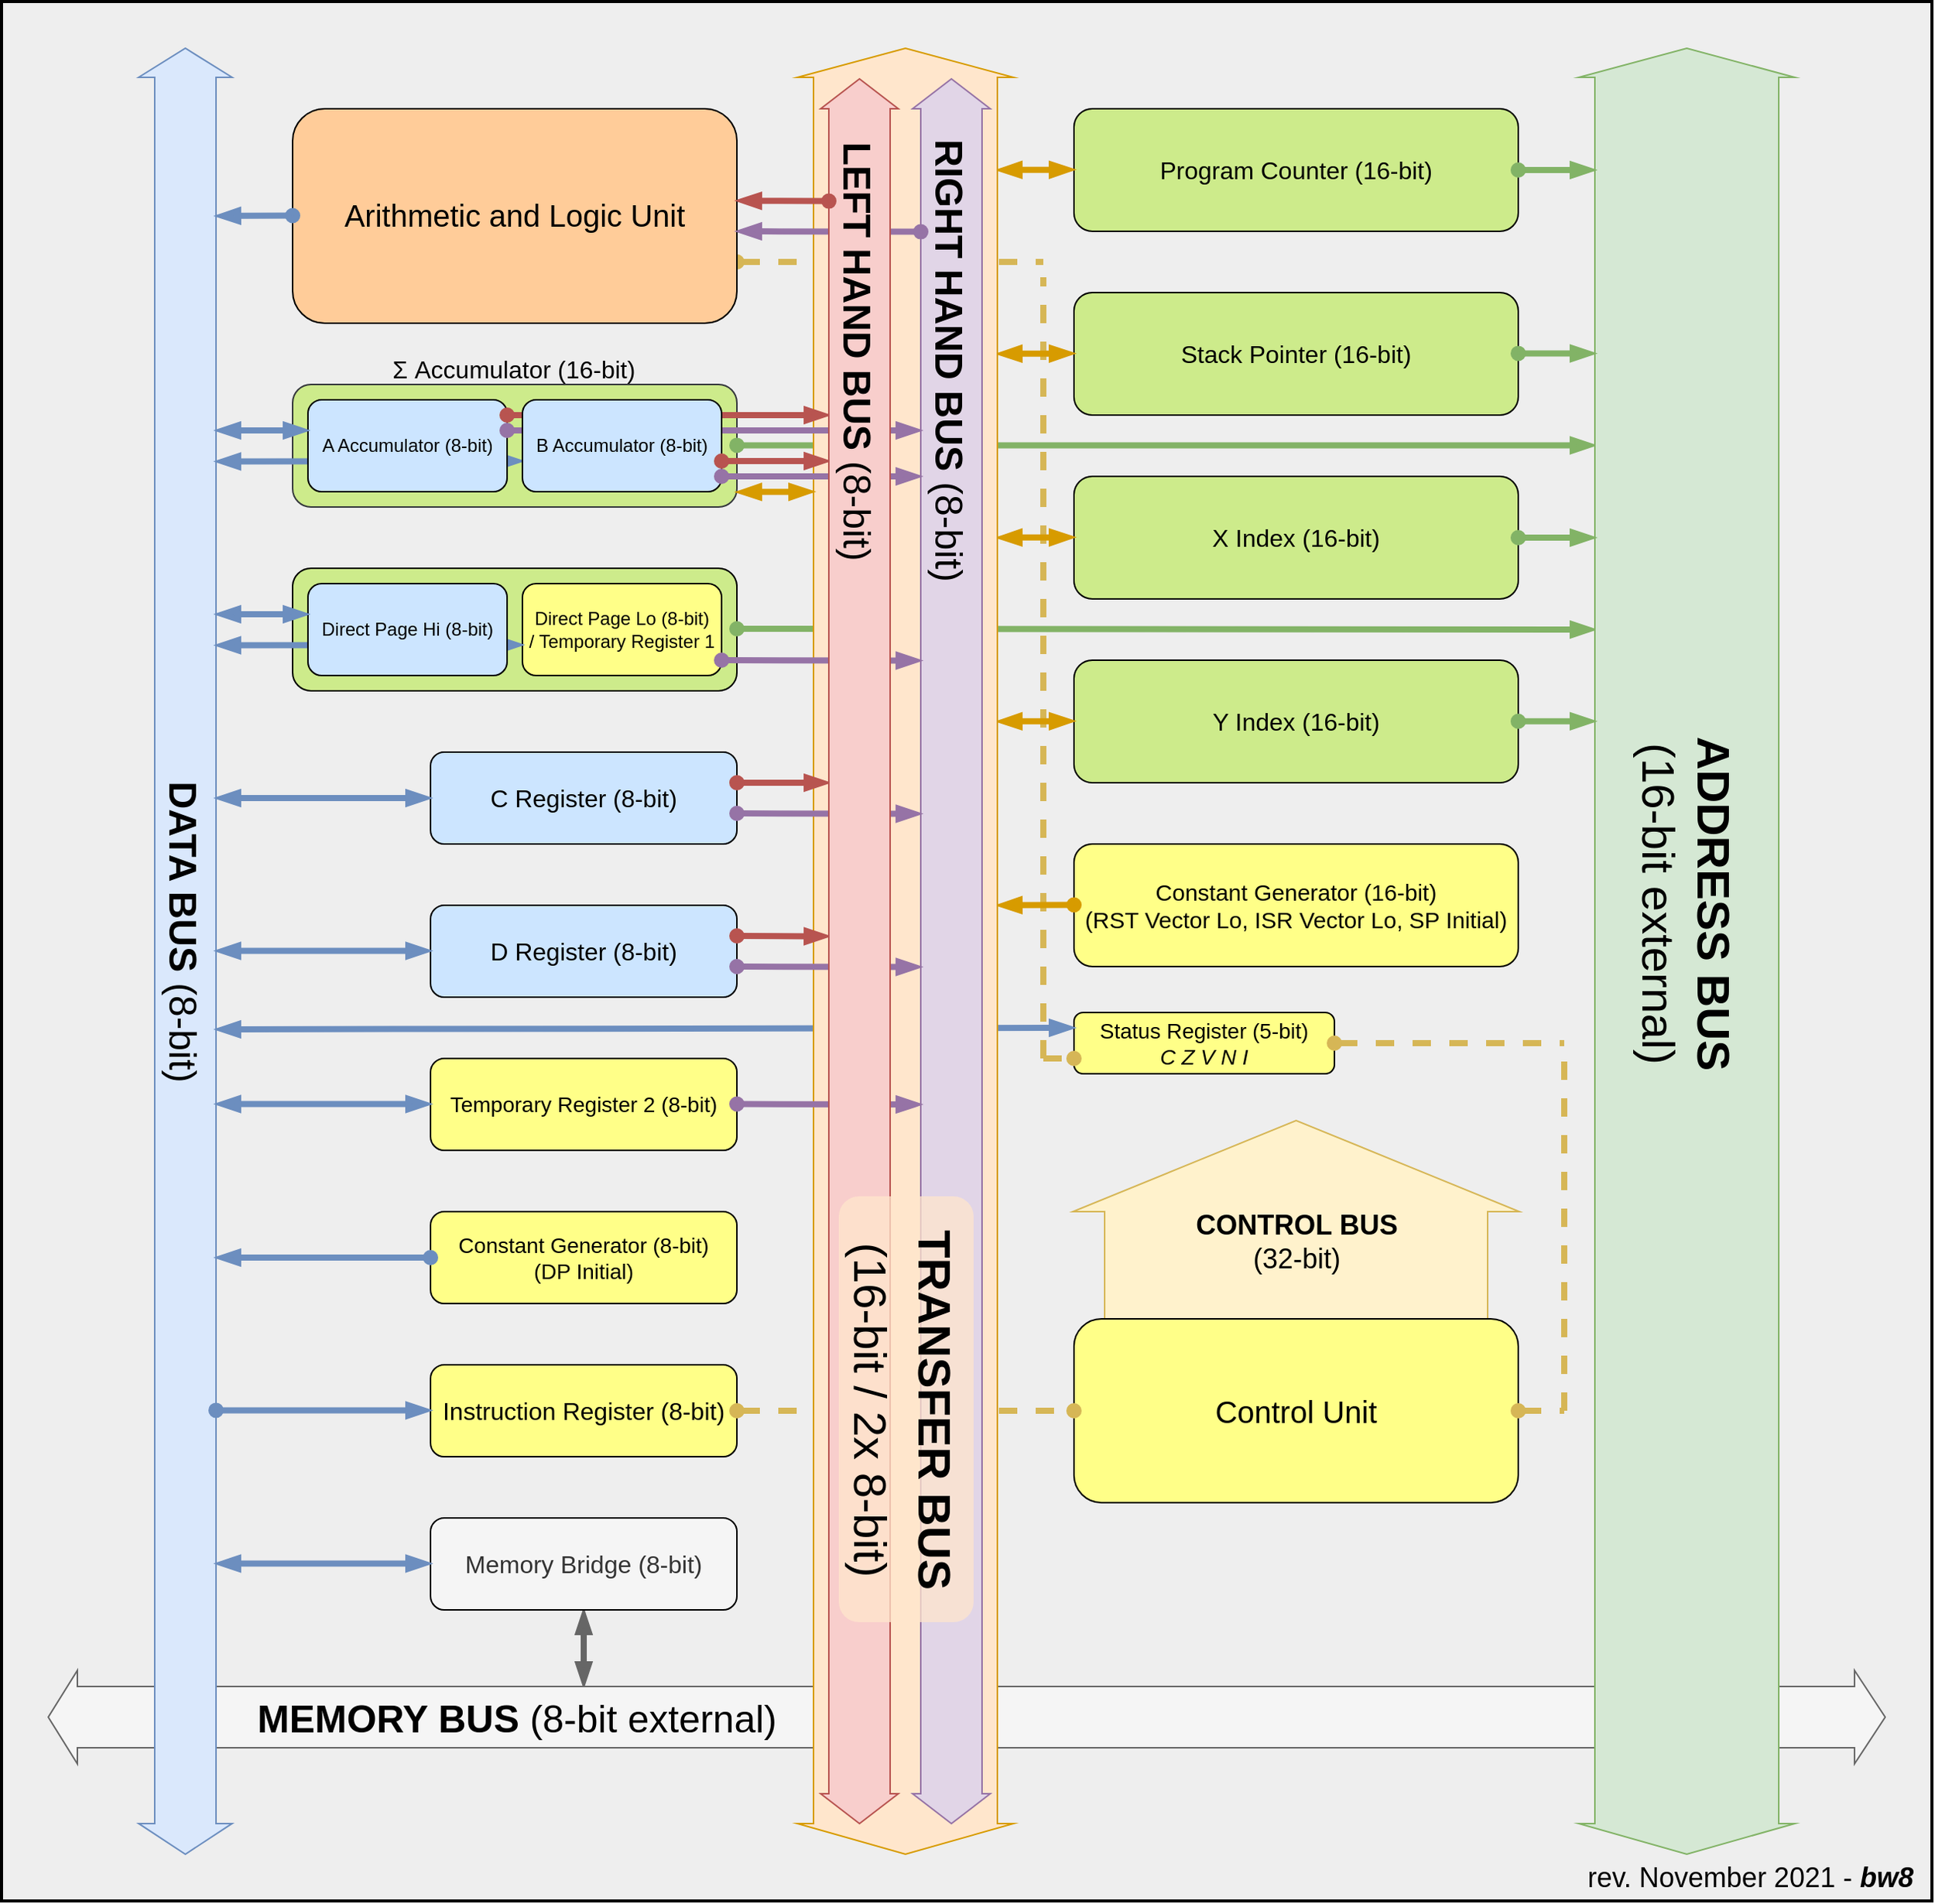 <mxfile version="15.8.2" type="device"><diagram id="3xA0JzpZQKegS_Z6yGqN" name="Page-1"><mxGraphModel dx="3593" dy="2568" grid="1" gridSize="10" guides="1" tooltips="1" connect="1" arrows="1" fold="1" page="1" pageScale="1" pageWidth="850" pageHeight="1100" math="0" shadow="0"><root><mxCell id="0"/><mxCell id="1" parent="0"/><mxCell id="4fX0qxgM_e4yd1toY-z5-153" value="" style="rounded=0;whiteSpace=wrap;html=1;labelBackgroundColor=none;fontSize=20;fillColor=#eeeeee;strokeColor=#000000;strokeWidth=2;" parent="1" vertex="1"><mxGeometry width="1260" height="1240" as="geometry"/></mxCell><mxCell id="4fX0qxgM_e4yd1toY-z5-66" value="" style="shape=flexArrow;endArrow=classic;html=1;rounded=0;fontSize=25;fontColor=#000000;strokeColor=#d6b656;width=250;endSize=19.512;endWidth=40.465;fillColor=#fff2cc;" parent="1" edge="1"><mxGeometry x="700" y="800" width="50" height="50" as="geometry"><mxPoint x="845" y="860.5" as="sourcePoint"/><mxPoint x="845" y="730" as="targetPoint"/></mxGeometry></mxCell><mxCell id="4fX0qxgM_e4yd1toY-z5-68" value="&lt;div style=&quot;font-size: 18px;&quot;&gt;&lt;font style=&quot;font-size: 18px;&quot;&gt;&lt;b style=&quot;font-size: 18px;&quot;&gt;&lt;font style=&quot;font-size: 18px;&quot;&gt;CONTROL BUS&lt;/font&gt;&lt;/b&gt;&lt;/font&gt;&lt;/div&gt;&lt;div style=&quot;font-size: 18px;&quot;&gt;&lt;font style=&quot;font-size: 18px;&quot;&gt;(32-bit)&lt;br style=&quot;font-size: 18px;&quot;&gt;&lt;/font&gt;&lt;/div&gt;" style="edgeLabel;html=1;align=center;verticalAlign=middle;resizable=0;points=[];fontSize=18;fontColor=#000000;labelBackgroundColor=none;" parent="4fX0qxgM_e4yd1toY-z5-66" vertex="1" connectable="0"><mxGeometry relative="1" as="geometry"><mxPoint y="15" as="offset"/></mxGeometry></mxCell><mxCell id="4fX0qxgM_e4yd1toY-z5-42" value="&lt;font style=&quot;font-size: 20px&quot;&gt;Control Unit&lt;/font&gt;" style="rounded=1;whiteSpace=wrap;html=1;fillColor=#ffff88;strokeColor=#000000;" parent="1" vertex="1"><mxGeometry x="700" y="860" width="290" height="120" as="geometry"/></mxCell><mxCell id="4fX0qxgM_e4yd1toY-z5-121" value="" style="endArrow=blockThin;html=1;rounded=1;fontSize=25;fontColor=#000000;strokeColor=#666666;strokeWidth=4;jumpSize=7;endFill=1;startArrow=blockThin;startFill=1;fillColor=#f5f5f5;" parent="1" edge="1"><mxGeometry width="50" height="50" relative="1" as="geometry"><mxPoint x="380" y="1050" as="sourcePoint"/><mxPoint x="380" y="1100" as="targetPoint"/></mxGeometry></mxCell><mxCell id="4fX0qxgM_e4yd1toY-z5-37" value="&lt;font style=&quot;font-size: 16px&quot;&gt;Instruction Register (8-bit)&lt;br&gt;&lt;/font&gt;" style="rounded=1;whiteSpace=wrap;html=1;fillColor=#ffff88;strokeColor=#000000;" parent="1" vertex="1"><mxGeometry x="280" y="890" width="200" height="60" as="geometry"/></mxCell><mxCell id="4fX0qxgM_e4yd1toY-z5-24" value="" style="rounded=1;whiteSpace=wrap;html=1;fillColor=#cdeb8b;strokeColor=#36393d;" parent="1" vertex="1"><mxGeometry x="190" y="250" width="290" height="80" as="geometry"/></mxCell><mxCell id="4fX0qxgM_e4yd1toY-z5-151" value="" style="endArrow=blockThin;html=1;rounded=1;fontSize=25;fontColor=#000000;strokeColor=#82b366;fillColor=#d5e8d4;endFill=1;strokeWidth=4;startArrow=oval;startFill=1;" parent="1" edge="1"><mxGeometry width="50" height="50" relative="1" as="geometry"><mxPoint x="480" y="289.71" as="sourcePoint"/><mxPoint x="1040" y="289.71" as="targetPoint"/></mxGeometry></mxCell><mxCell id="4fX0qxgM_e4yd1toY-z5-147" value="" style="endArrow=none;dashed=1;html=1;rounded=1;fontSize=25;fontColor=#000000;strokeColor=#d6b656;strokeWidth=4;jumpSize=7;fillColor=#fff2cc;startArrow=oval;startFill=1;" parent="1" edge="1"><mxGeometry width="50" height="50" relative="1" as="geometry"><mxPoint x="480" y="170" as="sourcePoint"/><mxPoint x="680" y="170" as="targetPoint"/></mxGeometry></mxCell><mxCell id="4fX0qxgM_e4yd1toY-z5-146" value="" style="endArrow=none;dashed=1;html=1;rounded=1;fontSize=25;fontColor=#000000;strokeColor=#d6b656;strokeWidth=4;jumpSize=7;fillColor=#fff2cc;" parent="1" edge="1"><mxGeometry width="50" height="50" relative="1" as="geometry"><mxPoint x="680" y="690" as="sourcePoint"/><mxPoint x="680" y="180" as="targetPoint"/></mxGeometry></mxCell><mxCell id="4fX0qxgM_e4yd1toY-z5-29" value="" style="rounded=1;whiteSpace=wrap;html=1;fillColor=#cdeb8b;strokeColor=#000000;" parent="1" vertex="1"><mxGeometry x="190" y="370" width="290" height="80" as="geometry"/></mxCell><mxCell id="4fX0qxgM_e4yd1toY-z5-129" value="" style="endArrow=oval;dashed=1;html=1;rounded=1;fontSize=25;fontColor=#000000;strokeColor=#d6b656;strokeWidth=4;jumpSize=7;fillColor=#fff2cc;startArrow=oval;startFill=1;endFill=1;" parent="1" edge="1"><mxGeometry width="50" height="50" relative="1" as="geometry"><mxPoint x="480" y="920" as="sourcePoint"/><mxPoint x="700" y="920" as="targetPoint"/></mxGeometry></mxCell><mxCell id="4fX0qxgM_e4yd1toY-z5-105" value="" style="endArrow=blockThin;html=1;rounded=1;fontSize=25;fontColor=#000000;strokeColor=#82b366;fillColor=#d5e8d4;endFill=1;strokeWidth=4;startArrow=oval;startFill=1;" parent="1" edge="1"><mxGeometry width="50" height="50" relative="1" as="geometry"><mxPoint x="480" y="409.5" as="sourcePoint"/><mxPoint x="1040" y="410" as="targetPoint"/></mxGeometry></mxCell><mxCell id="4fX0qxgM_e4yd1toY-z5-44" value="" style="shape=flexArrow;endArrow=classic;startArrow=classic;html=1;rounded=0;width=40;startSize=6.344;fillColor=#f5f5f5;strokeColor=#666666;" parent="1" edge="1"><mxGeometry width="100" height="100" relative="1" as="geometry"><mxPoint x="1230" y="1120" as="sourcePoint"/><mxPoint x="30" y="1120" as="targetPoint"/></mxGeometry></mxCell><mxCell id="4fX0qxgM_e4yd1toY-z5-65" value="&lt;b&gt;MEMORY BUS&lt;/b&gt; (8-bit external)" style="edgeLabel;html=1;align=center;verticalAlign=middle;resizable=0;points=[];fontSize=25;fontColor=#000000;labelBackgroundColor=none;" parent="4fX0qxgM_e4yd1toY-z5-44" vertex="1" connectable="0"><mxGeometry x="0.566" y="6" relative="1" as="geometry"><mxPoint x="45" y="-6" as="offset"/></mxGeometry></mxCell><mxCell id="4fX0qxgM_e4yd1toY-z5-10" value="&lt;font style=&quot;font-size: 15px&quot;&gt;Constant Generator (16-bit)&lt;br&gt;&lt;/font&gt;&lt;div style=&quot;font-size: 15px&quot;&gt;&lt;font style=&quot;font-size: 15px&quot;&gt;&lt;font style=&quot;font-size: 15px&quot;&gt;(RST Vector Lo, ISR Vector Lo, SP Initial)&lt;/font&gt;&lt;br style=&quot;font-size: 16px&quot;&gt;&lt;/font&gt;&lt;/div&gt;" style="rounded=1;whiteSpace=wrap;html=1;fillColor=#ffff88;strokeColor=#000000;fontSize=16;" parent="1" vertex="1"><mxGeometry x="700" y="550" width="290" height="80" as="geometry"/></mxCell><mxCell id="4fX0qxgM_e4yd1toY-z5-12" value="" style="shape=flexArrow;endArrow=classic;startArrow=classic;html=1;rounded=0;width=120;startSize=6.344;fillColor=#d5e8d4;strokeColor=#82b366;" parent="1" edge="1"><mxGeometry width="100" height="100" relative="1" as="geometry"><mxPoint x="1100" y="1210" as="sourcePoint"/><mxPoint x="1100" y="30" as="targetPoint"/></mxGeometry></mxCell><mxCell id="4fX0qxgM_e4yd1toY-z5-61" value="&lt;div style=&quot;font-size: 30px&quot;&gt;&lt;font style=&quot;font-size: 30px&quot;&gt;&lt;span&gt;&lt;font style=&quot;font-size: 30px&quot;&gt;&lt;b&gt;ADDRESS BUS&lt;/b&gt;&lt;/font&gt;&lt;/span&gt;&lt;/font&gt;&lt;/div&gt;&lt;div style=&quot;font-size: 30px&quot;&gt;&lt;font style=&quot;font-size: 30px&quot;&gt;&lt;span&gt;&lt;font style=&quot;font-size: 30px&quot;&gt;(16-bit external)&lt;/font&gt;&lt;/span&gt;&lt;/font&gt;&lt;/div&gt;&lt;div style=&quot;font-size: 30px&quot;&gt;&lt;font style=&quot;font-size: 30px&quot;&gt;&lt;span&gt;&lt;/span&gt;&lt;/font&gt;&lt;/div&gt;" style="edgeLabel;html=1;align=center;verticalAlign=middle;resizable=0;points=[];fontSize=12;rotation=90;labelBackgroundColor=none;" parent="4fX0qxgM_e4yd1toY-z5-12" vertex="1" connectable="0"><mxGeometry x="0.234" relative="1" as="geometry"><mxPoint y="106" as="offset"/></mxGeometry></mxCell><mxCell id="4fX0qxgM_e4yd1toY-z5-34" value="&lt;font style=&quot;font-size: 16px&quot;&gt;C Register (8-bit)&lt;/font&gt;" style="rounded=1;whiteSpace=wrap;html=1;fillColor=#cce5ff;strokeColor=#000000;" parent="1" vertex="1"><mxGeometry x="280" y="490" width="200" height="60" as="geometry"/></mxCell><mxCell id="4fX0qxgM_e4yd1toY-z5-35" value="&lt;font style=&quot;font-size: 16px&quot;&gt;D Register (8-bit)&lt;/font&gt;" style="rounded=1;whiteSpace=wrap;html=1;fillColor=#cce5ff;strokeColor=#000000;" parent="1" vertex="1"><mxGeometry x="280" y="590" width="200" height="60" as="geometry"/></mxCell><mxCell id="4fX0qxgM_e4yd1toY-z5-36" value="&lt;font style=&quot;font-size: 14px;&quot;&gt;Temporary Register 2 (8-bit)&lt;/font&gt;" style="rounded=1;whiteSpace=wrap;html=1;fillColor=#ffff88;strokeColor=#000000;fontSize=14;" parent="1" vertex="1"><mxGeometry x="280" y="690" width="200" height="60" as="geometry"/></mxCell><mxCell id="4fX0qxgM_e4yd1toY-z5-38" value="&lt;font style=&quot;font-size: 16px&quot;&gt;Memory Bridge (8-bit)&lt;/font&gt;" style="rounded=1;whiteSpace=wrap;html=1;fillColor=#f5f5f5;strokeColor=#000000;fontColor=#333333;" parent="1" vertex="1"><mxGeometry x="280" y="990" width="200" height="60" as="geometry"/></mxCell><mxCell id="4fX0qxgM_e4yd1toY-z5-39" value="&lt;font style=&quot;font-size: 20px&quot;&gt;Arithmetic and Logic Unit&lt;br&gt;&lt;/font&gt;" style="rounded=1;whiteSpace=wrap;html=1;fillColor=#ffcc99;strokeColor=#000000;fontSize=18;" parent="1" vertex="1"><mxGeometry x="190" y="70" width="290" height="140" as="geometry"/></mxCell><mxCell id="4fX0qxgM_e4yd1toY-z5-43" value="" style="shape=flexArrow;endArrow=classic;startArrow=classic;html=1;rounded=0;width=40;startSize=6.344;fillColor=#dae8fc;strokeColor=#6c8ebf;" parent="1" edge="1"><mxGeometry width="100" height="100" relative="1" as="geometry"><mxPoint x="120" y="1210" as="sourcePoint"/><mxPoint x="120" y="30" as="targetPoint"/></mxGeometry></mxCell><mxCell id="4fX0qxgM_e4yd1toY-z5-64" value="&lt;b&gt;DATA BUS&lt;/b&gt; (8-bit)" style="edgeLabel;html=1;align=center;verticalAlign=middle;resizable=0;points=[];fontSize=25;fontColor=#000000;labelBackgroundColor=none;rotation=90;" parent="4fX0qxgM_e4yd1toY-z5-43" vertex="1" connectable="0"><mxGeometry x="-0.13" relative="1" as="geometry"><mxPoint y="-90" as="offset"/></mxGeometry></mxCell><mxCell id="4fX0qxgM_e4yd1toY-z5-50" value="&lt;div style=&quot;font-size: 14px;&quot;&gt;Status Register (5-bit)&lt;/div&gt;&lt;div style=&quot;font-size: 14px;&quot;&gt;&lt;i style=&quot;font-size: 14px;&quot;&gt;C Z V N I&lt;/i&gt;&lt;br style=&quot;font-size: 14px;&quot;&gt;&lt;/div&gt;" style="rounded=1;whiteSpace=wrap;html=1;fillColor=#ffff88;strokeColor=#000000;fontSize=14;" parent="1" vertex="1"><mxGeometry x="700" y="660" width="170" height="40" as="geometry"/></mxCell><mxCell id="4fX0qxgM_e4yd1toY-z5-52" value="&lt;font style=&quot;font-size: 16px&quot;&gt;&lt;span&gt;Σ Accumulator (16-bit)&lt;br&gt;&lt;/span&gt;&lt;/font&gt;" style="text;html=1;strokeColor=none;fillColor=none;align=center;verticalAlign=middle;whiteSpace=wrap;rounded=0;fontSize=10;" parent="1" vertex="1"><mxGeometry x="250.31" y="230" width="169.37" height="20" as="geometry"/></mxCell><mxCell id="4fX0qxgM_e4yd1toY-z5-2" value="&lt;font style=&quot;font-size: 16px;&quot;&gt;Program Counter (16-bit)&lt;/font&gt;" style="rounded=1;whiteSpace=wrap;html=1;fillColor=#cdeb8b;strokeColor=#000000;fontSize=16;" parent="1" vertex="1"><mxGeometry x="700" y="70" width="290" height="80" as="geometry"/></mxCell><mxCell id="4fX0qxgM_e4yd1toY-z5-5" value="&lt;font style=&quot;font-size: 16px;&quot;&gt;Stack Pointer (16-bit)&lt;/font&gt;" style="rounded=1;whiteSpace=wrap;html=1;fillColor=#cdeb8b;strokeColor=#000000;fontSize=16;" parent="1" vertex="1"><mxGeometry x="700" y="190" width="290" height="80" as="geometry"/></mxCell><mxCell id="4fX0qxgM_e4yd1toY-z5-3" value="&lt;font style=&quot;font-size: 16px;&quot;&gt;X Index (16-bit)&lt;/font&gt;" style="rounded=1;whiteSpace=wrap;html=1;fillColor=#cdeb8b;strokeColor=#000000;fontSize=16;" parent="1" vertex="1"><mxGeometry x="700" y="310" width="290" height="80" as="geometry"/></mxCell><mxCell id="4fX0qxgM_e4yd1toY-z5-4" value="&lt;font style=&quot;font-size: 16px;&quot;&gt;Y Index (16-bit)&lt;/font&gt;" style="rounded=1;whiteSpace=wrap;html=1;fillColor=#cdeb8b;strokeColor=#000000;fontSize=16;" parent="1" vertex="1"><mxGeometry x="700" y="430" width="290" height="80" as="geometry"/></mxCell><mxCell id="4fX0qxgM_e4yd1toY-z5-112" value="" style="endArrow=blockThin;html=1;rounded=1;fontSize=25;fontColor=#000000;strokeColor=#6c8ebf;strokeWidth=4;jumpSize=7;endFill=1;startArrow=oval;startFill=1;fillColor=#dae8fc;" parent="1" edge="1"><mxGeometry width="50" height="50" relative="1" as="geometry"><mxPoint x="190" y="139.76" as="sourcePoint"/><mxPoint x="140" y="140" as="targetPoint"/></mxGeometry></mxCell><mxCell id="4fX0qxgM_e4yd1toY-z5-104" value="" style="endArrow=blockThin;html=1;rounded=1;fontSize=25;fontColor=#000000;strokeColor=#82b366;fillColor=#d5e8d4;endFill=1;strokeWidth=4;startArrow=oval;startFill=1;" parent="1" edge="1"><mxGeometry width="50" height="50" relative="1" as="geometry"><mxPoint x="990" y="469.86" as="sourcePoint"/><mxPoint x="1040" y="469.86" as="targetPoint"/></mxGeometry></mxCell><mxCell id="4fX0qxgM_e4yd1toY-z5-103" value="" style="endArrow=blockThin;html=1;rounded=1;fontSize=25;fontColor=#000000;strokeColor=#82b366;fillColor=#d5e8d4;endFill=1;strokeWidth=4;startArrow=oval;startFill=1;" parent="1" edge="1"><mxGeometry width="50" height="50" relative="1" as="geometry"><mxPoint x="990" y="350" as="sourcePoint"/><mxPoint x="1040" y="350" as="targetPoint"/></mxGeometry></mxCell><mxCell id="4fX0qxgM_e4yd1toY-z5-102" value="" style="endArrow=blockThin;html=1;rounded=1;fontSize=25;fontColor=#000000;strokeColor=#82b366;fillColor=#d5e8d4;endFill=1;strokeWidth=4;startArrow=oval;startFill=1;" parent="1" edge="1"><mxGeometry width="50" height="50" relative="1" as="geometry"><mxPoint x="990" y="229.72" as="sourcePoint"/><mxPoint x="1040" y="229.72" as="targetPoint"/></mxGeometry></mxCell><mxCell id="4fX0qxgM_e4yd1toY-z5-101" value="" style="endArrow=blockThin;html=1;rounded=1;fontSize=25;fontColor=#000000;strokeColor=#82b366;fillColor=#d5e8d4;endFill=1;strokeWidth=4;startArrow=oval;startFill=1;" parent="1" edge="1"><mxGeometry width="50" height="50" relative="1" as="geometry"><mxPoint x="990" y="110" as="sourcePoint"/><mxPoint x="1040" y="110" as="targetPoint"/></mxGeometry></mxCell><mxCell id="4fX0qxgM_e4yd1toY-z5-115" value="" style="endArrow=blockThin;html=1;rounded=1;fontSize=25;fontColor=#000000;strokeColor=#6c8ebf;strokeWidth=4;jumpSize=7;endFill=1;startArrow=blockThin;startFill=1;fillColor=#dae8fc;" parent="1" edge="1"><mxGeometry width="50" height="50" relative="1" as="geometry"><mxPoint x="340" y="300" as="sourcePoint"/><mxPoint x="140" y="300.24" as="targetPoint"/></mxGeometry></mxCell><mxCell id="4fX0qxgM_e4yd1toY-z5-25" value="&lt;font style=&quot;font-size: 12px&quot;&gt;A Accumulator (8-bit)&lt;/font&gt;" style="rounded=1;whiteSpace=wrap;html=1;fillColor=#cce5ff;strokeColor=#000000;" parent="1" vertex="1"><mxGeometry x="200" y="260" width="130" height="60" as="geometry"/></mxCell><mxCell id="4fX0qxgM_e4yd1toY-z5-114" value="" style="endArrow=blockThin;html=1;rounded=1;fontSize=25;fontColor=#000000;strokeColor=#6c8ebf;strokeWidth=4;jumpSize=7;endFill=1;startArrow=blockThin;startFill=1;fillColor=#dae8fc;" parent="1" edge="1"><mxGeometry width="50" height="50" relative="1" as="geometry"><mxPoint x="200" y="280" as="sourcePoint"/><mxPoint x="140" y="280" as="targetPoint"/></mxGeometry></mxCell><mxCell id="4fX0qxgM_e4yd1toY-z5-116" value="" style="endArrow=blockThin;html=1;rounded=1;fontSize=25;fontColor=#000000;strokeColor=#6c8ebf;strokeWidth=4;jumpSize=7;endFill=1;startArrow=blockThin;startFill=1;fillColor=#dae8fc;" parent="1" edge="1"><mxGeometry width="50" height="50" relative="1" as="geometry"><mxPoint x="280" y="520" as="sourcePoint"/><mxPoint x="140" y="520" as="targetPoint"/></mxGeometry></mxCell><mxCell id="4fX0qxgM_e4yd1toY-z5-117" value="" style="endArrow=blockThin;html=1;rounded=1;fontSize=25;fontColor=#000000;strokeColor=#6c8ebf;strokeWidth=4;jumpSize=7;endFill=1;startArrow=blockThin;startFill=1;fillColor=#dae8fc;" parent="1" edge="1"><mxGeometry width="50" height="50" relative="1" as="geometry"><mxPoint x="280" y="619.71" as="sourcePoint"/><mxPoint x="140" y="619.71" as="targetPoint"/></mxGeometry></mxCell><mxCell id="4fX0qxgM_e4yd1toY-z5-118" value="" style="endArrow=blockThin;html=1;rounded=1;fontSize=25;fontColor=#000000;strokeColor=#6c8ebf;strokeWidth=4;jumpSize=7;endFill=1;startArrow=blockThin;startFill=1;fillColor=#dae8fc;" parent="1" edge="1"><mxGeometry width="50" height="50" relative="1" as="geometry"><mxPoint x="280" y="719.71" as="sourcePoint"/><mxPoint x="140" y="719.71" as="targetPoint"/></mxGeometry></mxCell><mxCell id="4fX0qxgM_e4yd1toY-z5-119" value="" style="endArrow=blockThin;html=1;rounded=1;fontSize=25;fontColor=#000000;strokeColor=#6c8ebf;strokeWidth=4;jumpSize=7;endFill=1;startArrow=blockThin;startFill=1;fillColor=#dae8fc;" parent="1" edge="1"><mxGeometry width="50" height="50" relative="1" as="geometry"><mxPoint x="280" y="1019.71" as="sourcePoint"/><mxPoint x="140" y="1019.71" as="targetPoint"/></mxGeometry></mxCell><mxCell id="4fX0qxgM_e4yd1toY-z5-122" value="" style="endArrow=blockThin;html=1;rounded=1;fontSize=25;fontColor=#000000;strokeColor=#d79b00;strokeWidth=4;jumpSize=7;endFill=1;startArrow=oval;startFill=1;fillColor=#ffe6cc;" parent="1" edge="1"><mxGeometry width="50" height="50" relative="1" as="geometry"><mxPoint x="700" y="589.76" as="sourcePoint"/><mxPoint x="650" y="590" as="targetPoint"/></mxGeometry></mxCell><mxCell id="4fX0qxgM_e4yd1toY-z5-124" value="" style="endArrow=blockThin;html=1;rounded=1;fontSize=25;fontColor=#000000;strokeColor=#d79b00;strokeWidth=4;jumpSize=7;endFill=1;startArrow=blockThin;startFill=1;fillColor=#ffe6cc;" parent="1" edge="1"><mxGeometry width="50" height="50" relative="1" as="geometry"><mxPoint x="700" y="469.76" as="sourcePoint"/><mxPoint x="650" y="470" as="targetPoint"/></mxGeometry></mxCell><mxCell id="4fX0qxgM_e4yd1toY-z5-125" value="" style="endArrow=blockThin;html=1;rounded=1;fontSize=25;fontColor=#000000;strokeColor=#d79b00;strokeWidth=4;jumpSize=7;endFill=1;startArrow=blockThin;startFill=1;fillColor=#ffe6cc;" parent="1" edge="1"><mxGeometry width="50" height="50" relative="1" as="geometry"><mxPoint x="700" y="349.76" as="sourcePoint"/><mxPoint x="650" y="350" as="targetPoint"/></mxGeometry></mxCell><mxCell id="4fX0qxgM_e4yd1toY-z5-126" value="" style="endArrow=blockThin;html=1;rounded=1;fontSize=25;fontColor=#000000;strokeColor=#d79b00;strokeWidth=4;jumpSize=7;endFill=1;startArrow=blockThin;startFill=1;fillColor=#ffe6cc;" parent="1" edge="1"><mxGeometry width="50" height="50" relative="1" as="geometry"><mxPoint x="700" y="229.76" as="sourcePoint"/><mxPoint x="650" y="230" as="targetPoint"/></mxGeometry></mxCell><mxCell id="4fX0qxgM_e4yd1toY-z5-127" value="" style="endArrow=blockThin;html=1;rounded=1;fontSize=25;fontColor=#000000;strokeColor=#d79b00;strokeWidth=4;jumpSize=7;endFill=1;startArrow=blockThin;startFill=1;fillColor=#ffe6cc;" parent="1" edge="1"><mxGeometry width="50" height="50" relative="1" as="geometry"><mxPoint x="700" y="109.76" as="sourcePoint"/><mxPoint x="650" y="110" as="targetPoint"/></mxGeometry></mxCell><mxCell id="4fX0qxgM_e4yd1toY-z5-128" value="" style="endArrow=blockThin;html=1;rounded=1;fontSize=25;fontColor=#000000;strokeColor=#6c8ebf;strokeWidth=4;jumpSize=7;endFill=1;startArrow=blockThin;startFill=1;fillColor=#dae8fc;" parent="1" edge="1"><mxGeometry width="50" height="50" relative="1" as="geometry"><mxPoint x="700" y="670" as="sourcePoint"/><mxPoint x="140" y="671" as="targetPoint"/></mxGeometry></mxCell><mxCell id="4fX0qxgM_e4yd1toY-z5-15" value="" style="shape=flexArrow;endArrow=classic;startArrow=classic;html=1;rounded=0;width=120;startSize=6.344;fillColor=#ffe6cc;strokeColor=#d79b00;" parent="1" edge="1"><mxGeometry width="100" height="100" relative="1" as="geometry"><mxPoint x="590" y="1210" as="sourcePoint"/><mxPoint x="590" y="30" as="targetPoint"/></mxGeometry></mxCell><mxCell id="4fX0qxgM_e4yd1toY-z5-49" value="" style="shape=flexArrow;endArrow=classic;startArrow=classic;html=1;rounded=0;width=40;startSize=6.147;endWidth=9.674;endSize=6.147;startWidth=9.674;fillColor=#e1d5e7;strokeColor=#9673a6;" parent="1" edge="1"><mxGeometry width="100" height="100" relative="1" as="geometry"><mxPoint x="620" y="1190" as="sourcePoint"/><mxPoint x="620" y="50" as="targetPoint"/></mxGeometry></mxCell><mxCell id="4fX0qxgM_e4yd1toY-z5-100" value="&lt;b style=&quot;font-size: 25px;&quot;&gt;RIGHT HAND BUS&lt;/b&gt; (8-bit)" style="edgeLabel;html=1;align=center;verticalAlign=middle;resizable=0;points=[];fontSize=25;fontColor=#000000;rotation=90;labelBackgroundColor=none;" parent="4fX0qxgM_e4yd1toY-z5-49" vertex="1" connectable="0"><mxGeometry x="0.729" relative="1" as="geometry"><mxPoint y="29" as="offset"/></mxGeometry></mxCell><mxCell id="4fX0qxgM_e4yd1toY-z5-31" value="&lt;div&gt;&lt;font style=&quot;font-size: 12px&quot;&gt;Direct Page Lo (8-bit)&lt;/font&gt;&lt;/div&gt;&lt;font style=&quot;font-size: 12px&quot;&gt;/ Temporary Register 1&lt;/font&gt;" style="rounded=1;whiteSpace=wrap;html=1;fillColor=#ffff88;strokeColor=#000000;" parent="1" vertex="1"><mxGeometry x="340" y="380" width="130" height="60" as="geometry"/></mxCell><mxCell id="4fX0qxgM_e4yd1toY-z5-131" value="" style="endArrow=blockThin;html=1;rounded=1;fontSize=25;fontColor=#000000;strokeColor=#6c8ebf;strokeWidth=4;jumpSize=7;endFill=1;startArrow=blockThin;startFill=1;fillColor=#dae8fc;" parent="1" edge="1"><mxGeometry width="50" height="50" relative="1" as="geometry"><mxPoint x="340.0" y="420" as="sourcePoint"/><mxPoint x="140" y="420.24" as="targetPoint"/></mxGeometry></mxCell><mxCell id="4fX0qxgM_e4yd1toY-z5-30" value="&lt;font style=&quot;font-size: 12px&quot;&gt;Direct Page Hi (8-bit)&lt;/font&gt;" style="rounded=1;whiteSpace=wrap;html=1;fillColor=#cce5ff;strokeColor=#000000;" parent="1" vertex="1"><mxGeometry x="200" y="380" width="130" height="60" as="geometry"/></mxCell><mxCell id="4fX0qxgM_e4yd1toY-z5-133" value="" style="endArrow=blockThin;html=1;rounded=1;fontSize=25;fontColor=#000000;strokeColor=#9673a6;strokeWidth=4;jumpSize=7;fillColor=#e1d5e7;startArrow=oval;startFill=1;endFill=1;" parent="1" edge="1"><mxGeometry width="50" height="50" relative="1" as="geometry"><mxPoint x="600" y="150.29" as="sourcePoint"/><mxPoint x="480" y="150" as="targetPoint"/></mxGeometry></mxCell><mxCell id="4fX0qxgM_e4yd1toY-z5-134" value="" style="endArrow=oval;html=1;rounded=1;fontSize=25;fontColor=#000000;strokeColor=#9673a6;strokeWidth=4;jumpSize=7;fillColor=#e1d5e7;startArrow=blockThin;startFill=1;endFill=1;" parent="1" edge="1"><mxGeometry width="50" height="50" relative="1" as="geometry"><mxPoint x="600.0" y="530.29" as="sourcePoint"/><mxPoint x="480" y="530" as="targetPoint"/></mxGeometry></mxCell><mxCell id="4fX0qxgM_e4yd1toY-z5-135" value="" style="endArrow=oval;html=1;rounded=1;fontSize=25;fontColor=#000000;strokeColor=#9673a6;strokeWidth=4;jumpSize=7;fillColor=#e1d5e7;startArrow=blockThin;startFill=1;endFill=1;" parent="1" edge="1"><mxGeometry width="50" height="50" relative="1" as="geometry"><mxPoint x="600.0" y="630.29" as="sourcePoint"/><mxPoint x="480" y="630" as="targetPoint"/></mxGeometry></mxCell><mxCell id="4fX0qxgM_e4yd1toY-z5-136" value="" style="endArrow=oval;html=1;rounded=1;fontSize=25;fontColor=#000000;strokeColor=#9673a6;strokeWidth=4;jumpSize=7;fillColor=#e1d5e7;startArrow=blockThin;startFill=1;endFill=1;" parent="1" edge="1"><mxGeometry width="50" height="50" relative="1" as="geometry"><mxPoint x="600.0" y="720.05" as="sourcePoint"/><mxPoint x="480" y="719.76" as="targetPoint"/></mxGeometry></mxCell><mxCell id="4fX0qxgM_e4yd1toY-z5-138" value="" style="endArrow=oval;html=1;rounded=1;fontSize=25;fontColor=#000000;strokeColor=#9673a6;strokeWidth=4;jumpSize=7;fillColor=#e1d5e7;startArrow=blockThin;startFill=1;endFill=1;" parent="1" edge="1"><mxGeometry width="50" height="50" relative="1" as="geometry"><mxPoint x="600.0" y="430.29" as="sourcePoint"/><mxPoint x="470" y="430" as="targetPoint"/></mxGeometry></mxCell><mxCell id="4fX0qxgM_e4yd1toY-z5-141" value="" style="endArrow=oval;html=1;rounded=1;fontSize=25;fontColor=#000000;strokeColor=#9673a6;strokeWidth=4;jumpSize=7;fillColor=#e1d5e7;startArrow=blockThin;startFill=1;endFill=1;" parent="1" edge="1"><mxGeometry width="50" height="50" relative="1" as="geometry"><mxPoint x="600" y="280" as="sourcePoint"/><mxPoint x="330" y="280" as="targetPoint"/></mxGeometry></mxCell><mxCell id="4fX0qxgM_e4yd1toY-z5-145" value="" style="endArrow=oval;dashed=1;html=1;rounded=1;fontSize=25;fontColor=#000000;strokeColor=#d6b656;strokeWidth=4;jumpSize=7;fillColor=#fff2cc;endFill=1;" parent="1" edge="1"><mxGeometry width="50" height="50" relative="1" as="geometry"><mxPoint x="680" y="690" as="sourcePoint"/><mxPoint x="700" y="690" as="targetPoint"/></mxGeometry></mxCell><mxCell id="4fX0qxgM_e4yd1toY-z5-148" value="" style="endArrow=none;dashed=1;html=1;rounded=1;fontSize=25;fontColor=#000000;strokeColor=#d6b656;strokeWidth=4;jumpSize=7;fillColor=#fff2cc;jumpStyle=none;startArrow=oval;startFill=1;" parent="1" edge="1"><mxGeometry width="50" height="50" relative="1" as="geometry"><mxPoint x="870" y="680" as="sourcePoint"/><mxPoint x="1020" y="680" as="targetPoint"/></mxGeometry></mxCell><mxCell id="4fX0qxgM_e4yd1toY-z5-149" value="" style="endArrow=none;dashed=1;html=1;rounded=1;fontSize=25;fontColor=#000000;strokeColor=#d6b656;strokeWidth=4;jumpSize=7;fillColor=#fff2cc;" parent="1" edge="1"><mxGeometry width="50" height="50" relative="1" as="geometry"><mxPoint x="1020" y="920" as="sourcePoint"/><mxPoint x="1020" y="680" as="targetPoint"/></mxGeometry></mxCell><mxCell id="4fX0qxgM_e4yd1toY-z5-150" value="" style="endArrow=none;dashed=1;html=1;rounded=1;fontSize=25;fontColor=#000000;strokeColor=#d6b656;strokeWidth=4;jumpSize=7;fillColor=#fff2cc;startArrow=oval;startFill=1;endFill=0;" parent="1" edge="1"><mxGeometry width="50" height="50" relative="1" as="geometry"><mxPoint x="990" y="920" as="sourcePoint"/><mxPoint x="1020" y="920" as="targetPoint"/></mxGeometry></mxCell><mxCell id="4fX0qxgM_e4yd1toY-z5-143" value="" style="endArrow=blockThin;html=1;rounded=1;fontSize=25;fontColor=#000000;strokeColor=#d79b00;strokeWidth=4;jumpSize=7;endFill=1;startArrow=blockThin;startFill=1;fillColor=#ffe6cc;" parent="1" edge="1"><mxGeometry width="50" height="50" relative="1" as="geometry"><mxPoint x="530" y="320" as="sourcePoint"/><mxPoint x="480" y="320.24" as="targetPoint"/></mxGeometry></mxCell><mxCell id="4fX0qxgM_e4yd1toY-z5-120" value="" style="endArrow=oval;html=1;rounded=1;fontSize=25;fontColor=#000000;strokeColor=#6c8ebf;strokeWidth=4;jumpSize=7;endFill=1;startArrow=blockThin;startFill=1;fillColor=#dae8fc;" parent="1" edge="1"><mxGeometry width="50" height="50" relative="1" as="geometry"><mxPoint x="280" y="919.71" as="sourcePoint"/><mxPoint x="140" y="919.71" as="targetPoint"/></mxGeometry></mxCell><mxCell id="4fX0qxgM_e4yd1toY-z5-130" value="" style="endArrow=blockThin;html=1;rounded=1;fontSize=25;fontColor=#000000;strokeColor=#6c8ebf;strokeWidth=4;jumpSize=7;endFill=1;startArrow=blockThin;startFill=1;fillColor=#dae8fc;" parent="1" edge="1"><mxGeometry width="50" height="50" relative="1" as="geometry"><mxPoint x="200" y="400" as="sourcePoint"/><mxPoint x="140" y="400" as="targetPoint"/></mxGeometry></mxCell><mxCell id="4fX0qxgM_e4yd1toY-z5-137" value="" style="endArrow=oval;html=1;rounded=1;fontSize=25;fontColor=#000000;strokeColor=#b85450;strokeWidth=4;jumpSize=7;startArrow=blockThin;startFill=1;fillColor=#f8cecc;endFill=1;" parent="1" edge="1"><mxGeometry width="50" height="50" relative="1" as="geometry"><mxPoint x="540" y="610.29" as="sourcePoint"/><mxPoint x="480" y="610" as="targetPoint"/></mxGeometry></mxCell><mxCell id="4fX0qxgM_e4yd1toY-z5-144" value="" style="endArrow=oval;html=1;rounded=1;fontSize=25;fontColor=#000000;strokeColor=#b85450;strokeWidth=4;jumpSize=7;startArrow=blockThin;startFill=1;fillColor=#f8cecc;endFill=1;" parent="1" edge="1"><mxGeometry width="50" height="50" relative="1" as="geometry"><mxPoint x="540" y="510" as="sourcePoint"/><mxPoint x="480" y="510" as="targetPoint"/></mxGeometry></mxCell><mxCell id="4fX0qxgM_e4yd1toY-z5-142" value="" style="endArrow=oval;html=1;rounded=1;fontSize=25;fontColor=#000000;strokeColor=#b85450;strokeWidth=4;jumpSize=7;startArrow=blockThin;startFill=1;fillColor=#f8cecc;endFill=1;" parent="1" edge="1"><mxGeometry width="50" height="50" relative="1" as="geometry"><mxPoint x="540" y="270" as="sourcePoint"/><mxPoint x="330" y="270" as="targetPoint"/></mxGeometry></mxCell><mxCell id="4fX0qxgM_e4yd1toY-z5-26" value="&lt;font style=&quot;font-size: 12px&quot;&gt;B Accumulator (8-bit)&lt;/font&gt;" style="rounded=1;whiteSpace=wrap;html=1;fillColor=#cce5ff;strokeColor=#000000;" parent="1" vertex="1"><mxGeometry x="340" y="260" width="130" height="60" as="geometry"/></mxCell><mxCell id="4fX0qxgM_e4yd1toY-z5-140" value="" style="endArrow=oval;html=1;rounded=1;fontSize=25;fontColor=#000000;strokeColor=#b85450;strokeWidth=4;jumpSize=7;startArrow=blockThin;startFill=1;fillColor=#f8cecc;endFill=1;" parent="1" edge="1"><mxGeometry width="50" height="50" relative="1" as="geometry"><mxPoint x="540" y="300" as="sourcePoint"/><mxPoint x="470" y="300" as="targetPoint"/></mxGeometry></mxCell><mxCell id="4fX0qxgM_e4yd1toY-z5-139" value="" style="endArrow=oval;html=1;rounded=1;fontSize=25;fontColor=#000000;strokeColor=#9673a6;strokeWidth=4;jumpSize=7;fillColor=#e1d5e7;startArrow=blockThin;startFill=1;endFill=1;" parent="1" edge="1"><mxGeometry width="50" height="50" relative="1" as="geometry"><mxPoint x="600" y="310" as="sourcePoint"/><mxPoint x="470" y="310" as="targetPoint"/></mxGeometry></mxCell><mxCell id="4fX0qxgM_e4yd1toY-z5-47" value="" style="shape=flexArrow;endArrow=classic;startArrow=classic;html=1;rounded=0;width=40;startSize=6.147;endWidth=9.674;endSize=6.147;startWidth=9.674;fillColor=#f8cecc;strokeColor=#b85450;" parent="1" edge="1"><mxGeometry width="100" height="100" relative="1" as="geometry"><mxPoint x="560" y="1190" as="sourcePoint"/><mxPoint x="560" y="50" as="targetPoint"/></mxGeometry></mxCell><mxCell id="4fX0qxgM_e4yd1toY-z5-63" value="&lt;b&gt;LEFT HAND BUS&lt;/b&gt; (8-bit)" style="edgeLabel;html=1;align=center;verticalAlign=middle;resizable=0;points=[];fontSize=25;fontColor=#000000;rotation=90;labelBackgroundColor=none;" parent="4fX0qxgM_e4yd1toY-z5-47" vertex="1" connectable="0"><mxGeometry x="-0.322" y="-5" relative="1" as="geometry"><mxPoint x="-5" y="-576" as="offset"/></mxGeometry></mxCell><mxCell id="4fX0qxgM_e4yd1toY-z5-81" value="&lt;font style=&quot;font-size: 30px&quot;&gt;&lt;b&gt;TRANSFER BUS&lt;/b&gt; (16-bit / 2x 8-bit)&lt;/font&gt;" style="rounded=1;whiteSpace=wrap;html=1;labelBackgroundColor=none;fontSize=35;strokeColor=none;fillColor=#ffe6cc;rotation=90;opacity=75;" parent="1" vertex="1"><mxGeometry x="451.5" y="875" width="278" height="88" as="geometry"/></mxCell><mxCell id="4fX0qxgM_e4yd1toY-z5-132" value="" style="endArrow=blockThin;html=1;rounded=1;fontSize=25;fontColor=#000000;strokeColor=#b85450;strokeWidth=4;jumpSize=7;startArrow=oval;startFill=1;fillColor=#f8cecc;endFill=1;" parent="1" edge="1"><mxGeometry width="50" height="50" relative="1" as="geometry"><mxPoint x="540" y="130.29" as="sourcePoint"/><mxPoint x="480" y="130" as="targetPoint"/></mxGeometry></mxCell><mxCell id="4fX0qxgM_e4yd1toY-z5-157" value="rev. November 2021 - &lt;i style=&quot;font-size: 18px&quot;&gt;&lt;b style=&quot;font-size: 18px&quot;&gt;bw8&lt;/b&gt;&lt;/i&gt; " style="text;html=1;strokeColor=none;fillColor=none;align=right;verticalAlign=middle;whiteSpace=wrap;rounded=0;labelBackgroundColor=none;fontSize=18;fontColor=#000000;" parent="1" vertex="1"><mxGeometry x="1000" y="1210" width="250" height="30" as="geometry"/></mxCell><mxCell id="BX_C8ltaV5Kq7zHg0GW7-1" value="&lt;div&gt;Constant Generator (8-bit)&lt;/div&gt;&lt;div&gt;(DP Initial)&lt;br&gt;&lt;/div&gt;" style="rounded=1;whiteSpace=wrap;html=1;fillColor=#ffff88;strokeColor=#000000;fontSize=14;" vertex="1" parent="1"><mxGeometry x="280" y="790" width="200" height="60" as="geometry"/></mxCell><mxCell id="BX_C8ltaV5Kq7zHg0GW7-2" value="" style="endArrow=blockThin;html=1;rounded=1;fontSize=25;fontColor=#000000;strokeColor=#6c8ebf;strokeWidth=4;jumpSize=7;endFill=1;startArrow=oval;startFill=1;fillColor=#dae8fc;" edge="1" parent="1"><mxGeometry width="50" height="50" relative="1" as="geometry"><mxPoint x="280" y="820" as="sourcePoint"/><mxPoint x="140" y="820" as="targetPoint"/></mxGeometry></mxCell></root></mxGraphModel></diagram></mxfile>